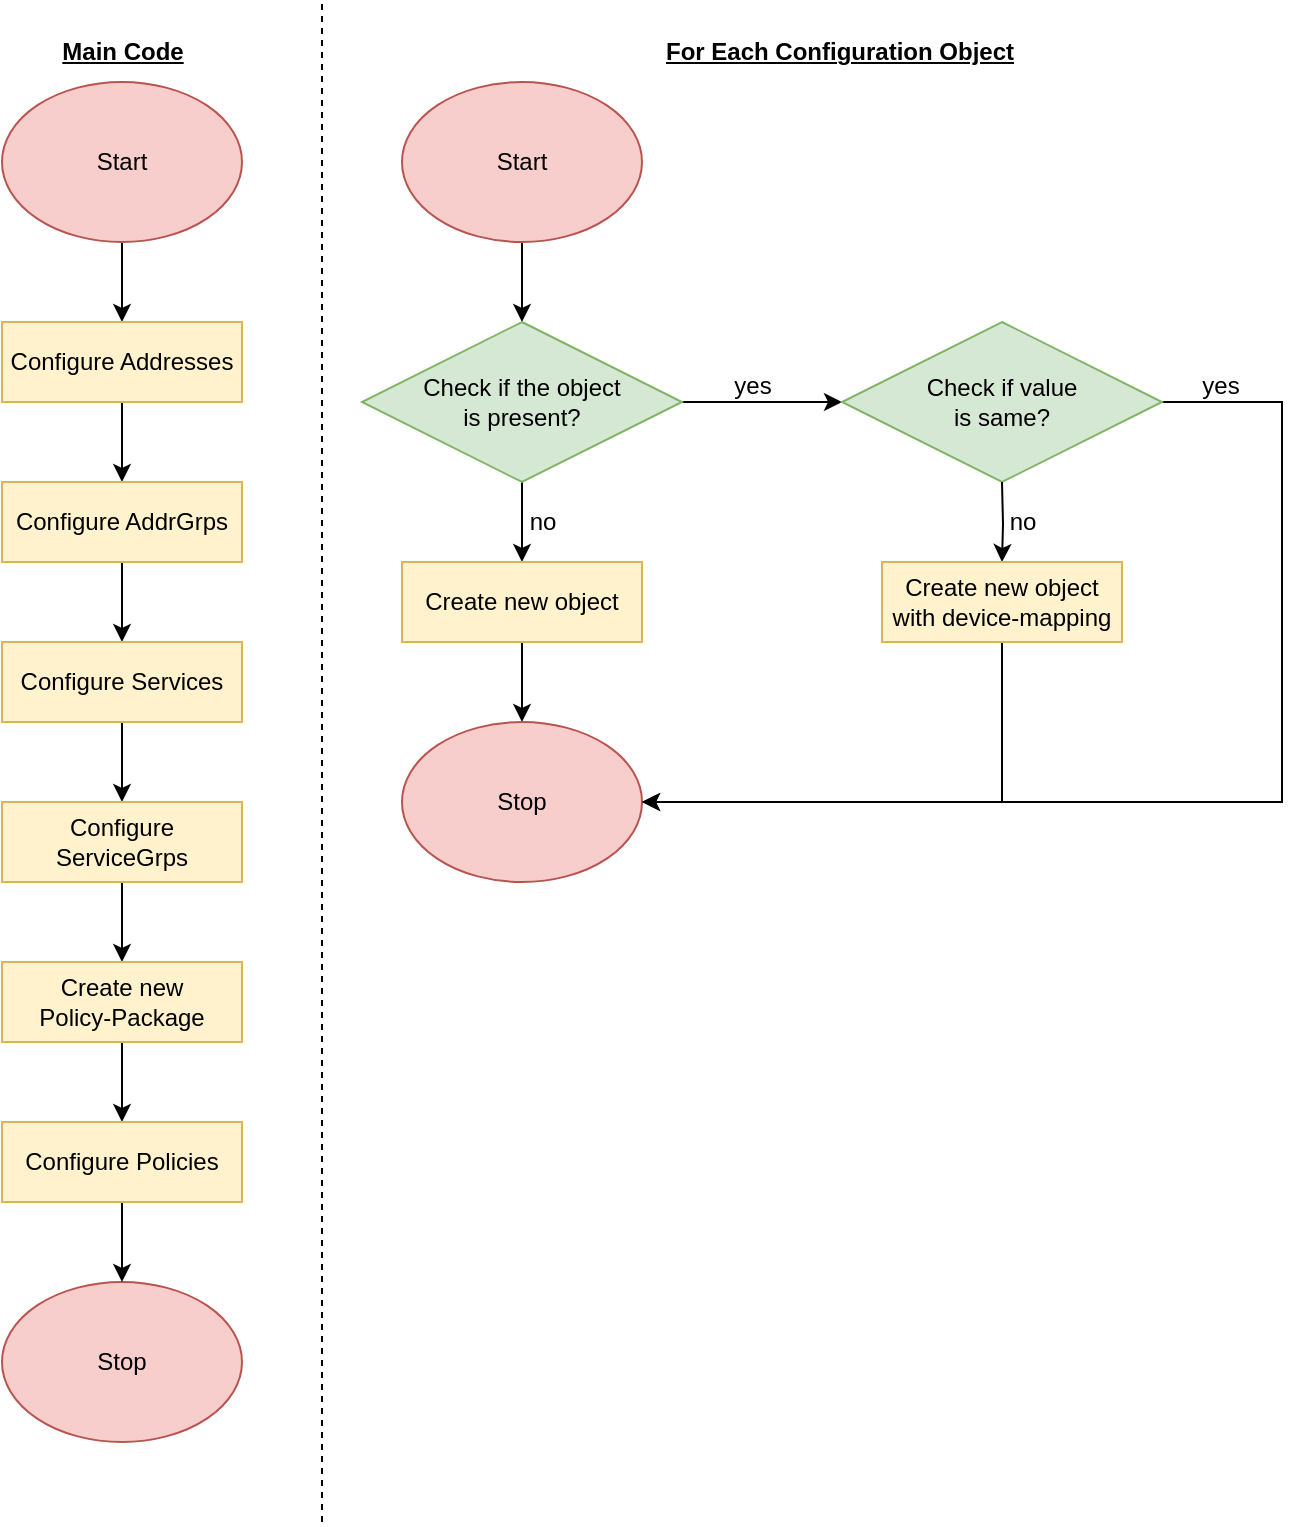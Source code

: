 <mxfile version="21.1.4" type="device">
  <diagram id="C5RBs43oDa-KdzZeNtuy" name="Page-1">
    <mxGraphModel dx="1434" dy="796" grid="1" gridSize="10" guides="1" tooltips="1" connect="1" arrows="1" fold="1" page="1" pageScale="1" pageWidth="827" pageHeight="1169" math="0" shadow="0">
      <root>
        <mxCell id="WIyWlLk6GJQsqaUBKTNV-0" />
        <mxCell id="WIyWlLk6GJQsqaUBKTNV-1" parent="WIyWlLk6GJQsqaUBKTNV-0" />
        <mxCell id="JR2uH29SDUwAoWFC0fF9-4" value="" style="edgeStyle=orthogonalEdgeStyle;rounded=0;orthogonalLoop=1;jettySize=auto;html=1;" edge="1" parent="WIyWlLk6GJQsqaUBKTNV-1" source="JR2uH29SDUwAoWFC0fF9-0" target="JR2uH29SDUwAoWFC0fF9-3">
          <mxGeometry relative="1" as="geometry" />
        </mxCell>
        <mxCell id="JR2uH29SDUwAoWFC0fF9-0" value="Start" style="ellipse;whiteSpace=wrap;html=1;fillColor=#f8cecc;strokeColor=#b85450;" vertex="1" parent="WIyWlLk6GJQsqaUBKTNV-1">
          <mxGeometry x="40" y="40" width="120" height="80" as="geometry" />
        </mxCell>
        <mxCell id="JR2uH29SDUwAoWFC0fF9-6" value="" style="edgeStyle=orthogonalEdgeStyle;rounded=0;orthogonalLoop=1;jettySize=auto;html=1;" edge="1" parent="WIyWlLk6GJQsqaUBKTNV-1" source="JR2uH29SDUwAoWFC0fF9-3" target="JR2uH29SDUwAoWFC0fF9-5">
          <mxGeometry relative="1" as="geometry" />
        </mxCell>
        <mxCell id="JR2uH29SDUwAoWFC0fF9-3" value="Configure Addresses" style="whiteSpace=wrap;html=1;fillColor=#fff2cc;strokeColor=#d6b656;" vertex="1" parent="WIyWlLk6GJQsqaUBKTNV-1">
          <mxGeometry x="40" y="160" width="120" height="40" as="geometry" />
        </mxCell>
        <mxCell id="JR2uH29SDUwAoWFC0fF9-8" value="" style="edgeStyle=orthogonalEdgeStyle;rounded=0;orthogonalLoop=1;jettySize=auto;html=1;" edge="1" parent="WIyWlLk6GJQsqaUBKTNV-1" source="JR2uH29SDUwAoWFC0fF9-5" target="JR2uH29SDUwAoWFC0fF9-7">
          <mxGeometry relative="1" as="geometry" />
        </mxCell>
        <mxCell id="JR2uH29SDUwAoWFC0fF9-5" value="Configure AddrGrps" style="whiteSpace=wrap;html=1;fillColor=#fff2cc;strokeColor=#d6b656;" vertex="1" parent="WIyWlLk6GJQsqaUBKTNV-1">
          <mxGeometry x="40" y="240" width="120" height="40" as="geometry" />
        </mxCell>
        <mxCell id="JR2uH29SDUwAoWFC0fF9-10" value="" style="edgeStyle=orthogonalEdgeStyle;rounded=0;orthogonalLoop=1;jettySize=auto;html=1;" edge="1" parent="WIyWlLk6GJQsqaUBKTNV-1" source="JR2uH29SDUwAoWFC0fF9-7" target="JR2uH29SDUwAoWFC0fF9-9">
          <mxGeometry relative="1" as="geometry" />
        </mxCell>
        <mxCell id="JR2uH29SDUwAoWFC0fF9-7" value="Configure Services" style="whiteSpace=wrap;html=1;fillColor=#fff2cc;strokeColor=#d6b656;" vertex="1" parent="WIyWlLk6GJQsqaUBKTNV-1">
          <mxGeometry x="40" y="320" width="120" height="40" as="geometry" />
        </mxCell>
        <mxCell id="JR2uH29SDUwAoWFC0fF9-12" value="" style="edgeStyle=orthogonalEdgeStyle;rounded=0;orthogonalLoop=1;jettySize=auto;html=1;" edge="1" parent="WIyWlLk6GJQsqaUBKTNV-1" source="JR2uH29SDUwAoWFC0fF9-9" target="JR2uH29SDUwAoWFC0fF9-11">
          <mxGeometry relative="1" as="geometry" />
        </mxCell>
        <mxCell id="JR2uH29SDUwAoWFC0fF9-9" value="Configure ServiceGrps" style="whiteSpace=wrap;html=1;fillColor=#fff2cc;strokeColor=#d6b656;" vertex="1" parent="WIyWlLk6GJQsqaUBKTNV-1">
          <mxGeometry x="40" y="400" width="120" height="40" as="geometry" />
        </mxCell>
        <mxCell id="JR2uH29SDUwAoWFC0fF9-41" value="" style="edgeStyle=orthogonalEdgeStyle;rounded=0;orthogonalLoop=1;jettySize=auto;html=1;" edge="1" parent="WIyWlLk6GJQsqaUBKTNV-1" source="JR2uH29SDUwAoWFC0fF9-11" target="JR2uH29SDUwAoWFC0fF9-40">
          <mxGeometry relative="1" as="geometry" />
        </mxCell>
        <mxCell id="JR2uH29SDUwAoWFC0fF9-11" value="Create new&lt;br&gt;Policy-Package" style="whiteSpace=wrap;html=1;fillColor=#fff2cc;strokeColor=#d6b656;" vertex="1" parent="WIyWlLk6GJQsqaUBKTNV-1">
          <mxGeometry x="40" y="480" width="120" height="40" as="geometry" />
        </mxCell>
        <mxCell id="JR2uH29SDUwAoWFC0fF9-15" value="Stop" style="ellipse;whiteSpace=wrap;html=1;fillColor=#f8cecc;strokeColor=#b85450;" vertex="1" parent="WIyWlLk6GJQsqaUBKTNV-1">
          <mxGeometry x="40" y="640" width="120" height="80" as="geometry" />
        </mxCell>
        <mxCell id="JR2uH29SDUwAoWFC0fF9-17" value="&lt;b&gt;&lt;u&gt;For Each Configuration Object&lt;/u&gt;&lt;/b&gt;" style="text;html=1;align=left;verticalAlign=middle;resizable=0;points=[];autosize=1;strokeColor=none;fillColor=none;" vertex="1" parent="WIyWlLk6GJQsqaUBKTNV-1">
          <mxGeometry x="370" y="10" width="200" height="30" as="geometry" />
        </mxCell>
        <mxCell id="JR2uH29SDUwAoWFC0fF9-18" value="Main Code" style="text;html=1;align=center;verticalAlign=middle;resizable=0;points=[];autosize=1;strokeColor=none;fillColor=none;fontStyle=5" vertex="1" parent="WIyWlLk6GJQsqaUBKTNV-1">
          <mxGeometry x="60" y="10" width="80" height="30" as="geometry" />
        </mxCell>
        <mxCell id="JR2uH29SDUwAoWFC0fF9-19" value="" style="endArrow=none;dashed=1;html=1;rounded=0;" edge="1" parent="WIyWlLk6GJQsqaUBKTNV-1">
          <mxGeometry width="50" height="50" relative="1" as="geometry">
            <mxPoint x="200" y="760" as="sourcePoint" />
            <mxPoint x="200" as="targetPoint" />
          </mxGeometry>
        </mxCell>
        <mxCell id="JR2uH29SDUwAoWFC0fF9-22" value="" style="edgeStyle=orthogonalEdgeStyle;rounded=0;orthogonalLoop=1;jettySize=auto;html=1;" edge="1" parent="WIyWlLk6GJQsqaUBKTNV-1" source="JR2uH29SDUwAoWFC0fF9-20" target="JR2uH29SDUwAoWFC0fF9-21">
          <mxGeometry relative="1" as="geometry" />
        </mxCell>
        <mxCell id="JR2uH29SDUwAoWFC0fF9-20" value="Start" style="ellipse;whiteSpace=wrap;html=1;fillColor=#f8cecc;strokeColor=#b85450;" vertex="1" parent="WIyWlLk6GJQsqaUBKTNV-1">
          <mxGeometry x="240" y="40" width="120" height="80" as="geometry" />
        </mxCell>
        <mxCell id="JR2uH29SDUwAoWFC0fF9-24" value="" style="edgeStyle=orthogonalEdgeStyle;rounded=0;orthogonalLoop=1;jettySize=auto;html=1;" edge="1" parent="WIyWlLk6GJQsqaUBKTNV-1" source="JR2uH29SDUwAoWFC0fF9-21" target="JR2uH29SDUwAoWFC0fF9-23">
          <mxGeometry relative="1" as="geometry" />
        </mxCell>
        <mxCell id="JR2uH29SDUwAoWFC0fF9-29" value="" style="edgeStyle=orthogonalEdgeStyle;rounded=0;orthogonalLoop=1;jettySize=auto;html=1;" edge="1" parent="WIyWlLk6GJQsqaUBKTNV-1" source="JR2uH29SDUwAoWFC0fF9-21" target="JR2uH29SDUwAoWFC0fF9-28">
          <mxGeometry relative="1" as="geometry" />
        </mxCell>
        <mxCell id="JR2uH29SDUwAoWFC0fF9-21" value="Check if the object &lt;br&gt;is present?" style="rhombus;whiteSpace=wrap;html=1;fillColor=#d5e8d4;strokeColor=#82b366;" vertex="1" parent="WIyWlLk6GJQsqaUBKTNV-1">
          <mxGeometry x="220" y="160" width="160" height="80" as="geometry" />
        </mxCell>
        <mxCell id="JR2uH29SDUwAoWFC0fF9-27" value="" style="edgeStyle=orthogonalEdgeStyle;rounded=0;orthogonalLoop=1;jettySize=auto;html=1;" edge="1" parent="WIyWlLk6GJQsqaUBKTNV-1" source="JR2uH29SDUwAoWFC0fF9-23" target="JR2uH29SDUwAoWFC0fF9-26">
          <mxGeometry relative="1" as="geometry" />
        </mxCell>
        <mxCell id="JR2uH29SDUwAoWFC0fF9-23" value="Create new object" style="whiteSpace=wrap;html=1;fillColor=#fff2cc;strokeColor=#d6b656;" vertex="1" parent="WIyWlLk6GJQsqaUBKTNV-1">
          <mxGeometry x="240" y="280" width="120" height="40" as="geometry" />
        </mxCell>
        <mxCell id="JR2uH29SDUwAoWFC0fF9-25" value="no" style="text;html=1;align=center;verticalAlign=middle;resizable=0;points=[];autosize=1;strokeColor=none;fillColor=none;" vertex="1" parent="WIyWlLk6GJQsqaUBKTNV-1">
          <mxGeometry x="290" y="245" width="40" height="30" as="geometry" />
        </mxCell>
        <mxCell id="JR2uH29SDUwAoWFC0fF9-26" value="Stop" style="ellipse;whiteSpace=wrap;html=1;fillColor=#f8cecc;strokeColor=#b85450;" vertex="1" parent="WIyWlLk6GJQsqaUBKTNV-1">
          <mxGeometry x="240" y="360" width="120" height="80" as="geometry" />
        </mxCell>
        <mxCell id="JR2uH29SDUwAoWFC0fF9-37" style="edgeStyle=orthogonalEdgeStyle;rounded=0;orthogonalLoop=1;jettySize=auto;html=1;exitX=1;exitY=0.5;exitDx=0;exitDy=0;entryX=1;entryY=0.5;entryDx=0;entryDy=0;" edge="1" parent="WIyWlLk6GJQsqaUBKTNV-1" source="JR2uH29SDUwAoWFC0fF9-28" target="JR2uH29SDUwAoWFC0fF9-26">
          <mxGeometry relative="1" as="geometry">
            <Array as="points">
              <mxPoint x="680" y="200" />
              <mxPoint x="680" y="400" />
            </Array>
          </mxGeometry>
        </mxCell>
        <mxCell id="JR2uH29SDUwAoWFC0fF9-28" value="Check if value&lt;br&gt;is same?" style="rhombus;whiteSpace=wrap;html=1;fillColor=#d5e8d4;strokeColor=#82b366;" vertex="1" parent="WIyWlLk6GJQsqaUBKTNV-1">
          <mxGeometry x="460" y="160" width="160" height="80" as="geometry" />
        </mxCell>
        <mxCell id="JR2uH29SDUwAoWFC0fF9-30" value="yes" style="text;html=1;align=center;verticalAlign=middle;resizable=0;points=[];autosize=1;strokeColor=none;fillColor=none;" vertex="1" parent="WIyWlLk6GJQsqaUBKTNV-1">
          <mxGeometry x="395" y="177" width="40" height="30" as="geometry" />
        </mxCell>
        <mxCell id="JR2uH29SDUwAoWFC0fF9-31" value="" style="edgeStyle=orthogonalEdgeStyle;rounded=0;orthogonalLoop=1;jettySize=auto;html=1;" edge="1" parent="WIyWlLk6GJQsqaUBKTNV-1" target="JR2uH29SDUwAoWFC0fF9-32">
          <mxGeometry relative="1" as="geometry">
            <mxPoint x="540" y="240" as="sourcePoint" />
          </mxGeometry>
        </mxCell>
        <mxCell id="JR2uH29SDUwAoWFC0fF9-34" style="edgeStyle=orthogonalEdgeStyle;rounded=0;orthogonalLoop=1;jettySize=auto;html=1;exitX=0.5;exitY=1;exitDx=0;exitDy=0;entryX=1;entryY=0.5;entryDx=0;entryDy=0;" edge="1" parent="WIyWlLk6GJQsqaUBKTNV-1" source="JR2uH29SDUwAoWFC0fF9-32" target="JR2uH29SDUwAoWFC0fF9-26">
          <mxGeometry relative="1" as="geometry" />
        </mxCell>
        <mxCell id="JR2uH29SDUwAoWFC0fF9-32" value="Create new object&lt;br&gt;with device-mapping" style="whiteSpace=wrap;html=1;fillColor=#fff2cc;strokeColor=#d6b656;" vertex="1" parent="WIyWlLk6GJQsqaUBKTNV-1">
          <mxGeometry x="480" y="280" width="120" height="40" as="geometry" />
        </mxCell>
        <mxCell id="JR2uH29SDUwAoWFC0fF9-33" value="no" style="text;html=1;align=center;verticalAlign=middle;resizable=0;points=[];autosize=1;strokeColor=none;fillColor=none;" vertex="1" parent="WIyWlLk6GJQsqaUBKTNV-1">
          <mxGeometry x="530" y="245" width="40" height="30" as="geometry" />
        </mxCell>
        <mxCell id="JR2uH29SDUwAoWFC0fF9-38" value="yes" style="text;html=1;align=center;verticalAlign=middle;resizable=0;points=[];autosize=1;strokeColor=none;fillColor=none;" vertex="1" parent="WIyWlLk6GJQsqaUBKTNV-1">
          <mxGeometry x="629" y="177" width="40" height="30" as="geometry" />
        </mxCell>
        <mxCell id="JR2uH29SDUwAoWFC0fF9-42" value="" style="edgeStyle=orthogonalEdgeStyle;rounded=0;orthogonalLoop=1;jettySize=auto;html=1;" edge="1" parent="WIyWlLk6GJQsqaUBKTNV-1" source="JR2uH29SDUwAoWFC0fF9-40" target="JR2uH29SDUwAoWFC0fF9-15">
          <mxGeometry relative="1" as="geometry" />
        </mxCell>
        <mxCell id="JR2uH29SDUwAoWFC0fF9-40" value="Configure Policies" style="whiteSpace=wrap;html=1;fillColor=#fff2cc;strokeColor=#d6b656;" vertex="1" parent="WIyWlLk6GJQsqaUBKTNV-1">
          <mxGeometry x="40" y="560" width="120" height="40" as="geometry" />
        </mxCell>
      </root>
    </mxGraphModel>
  </diagram>
</mxfile>
